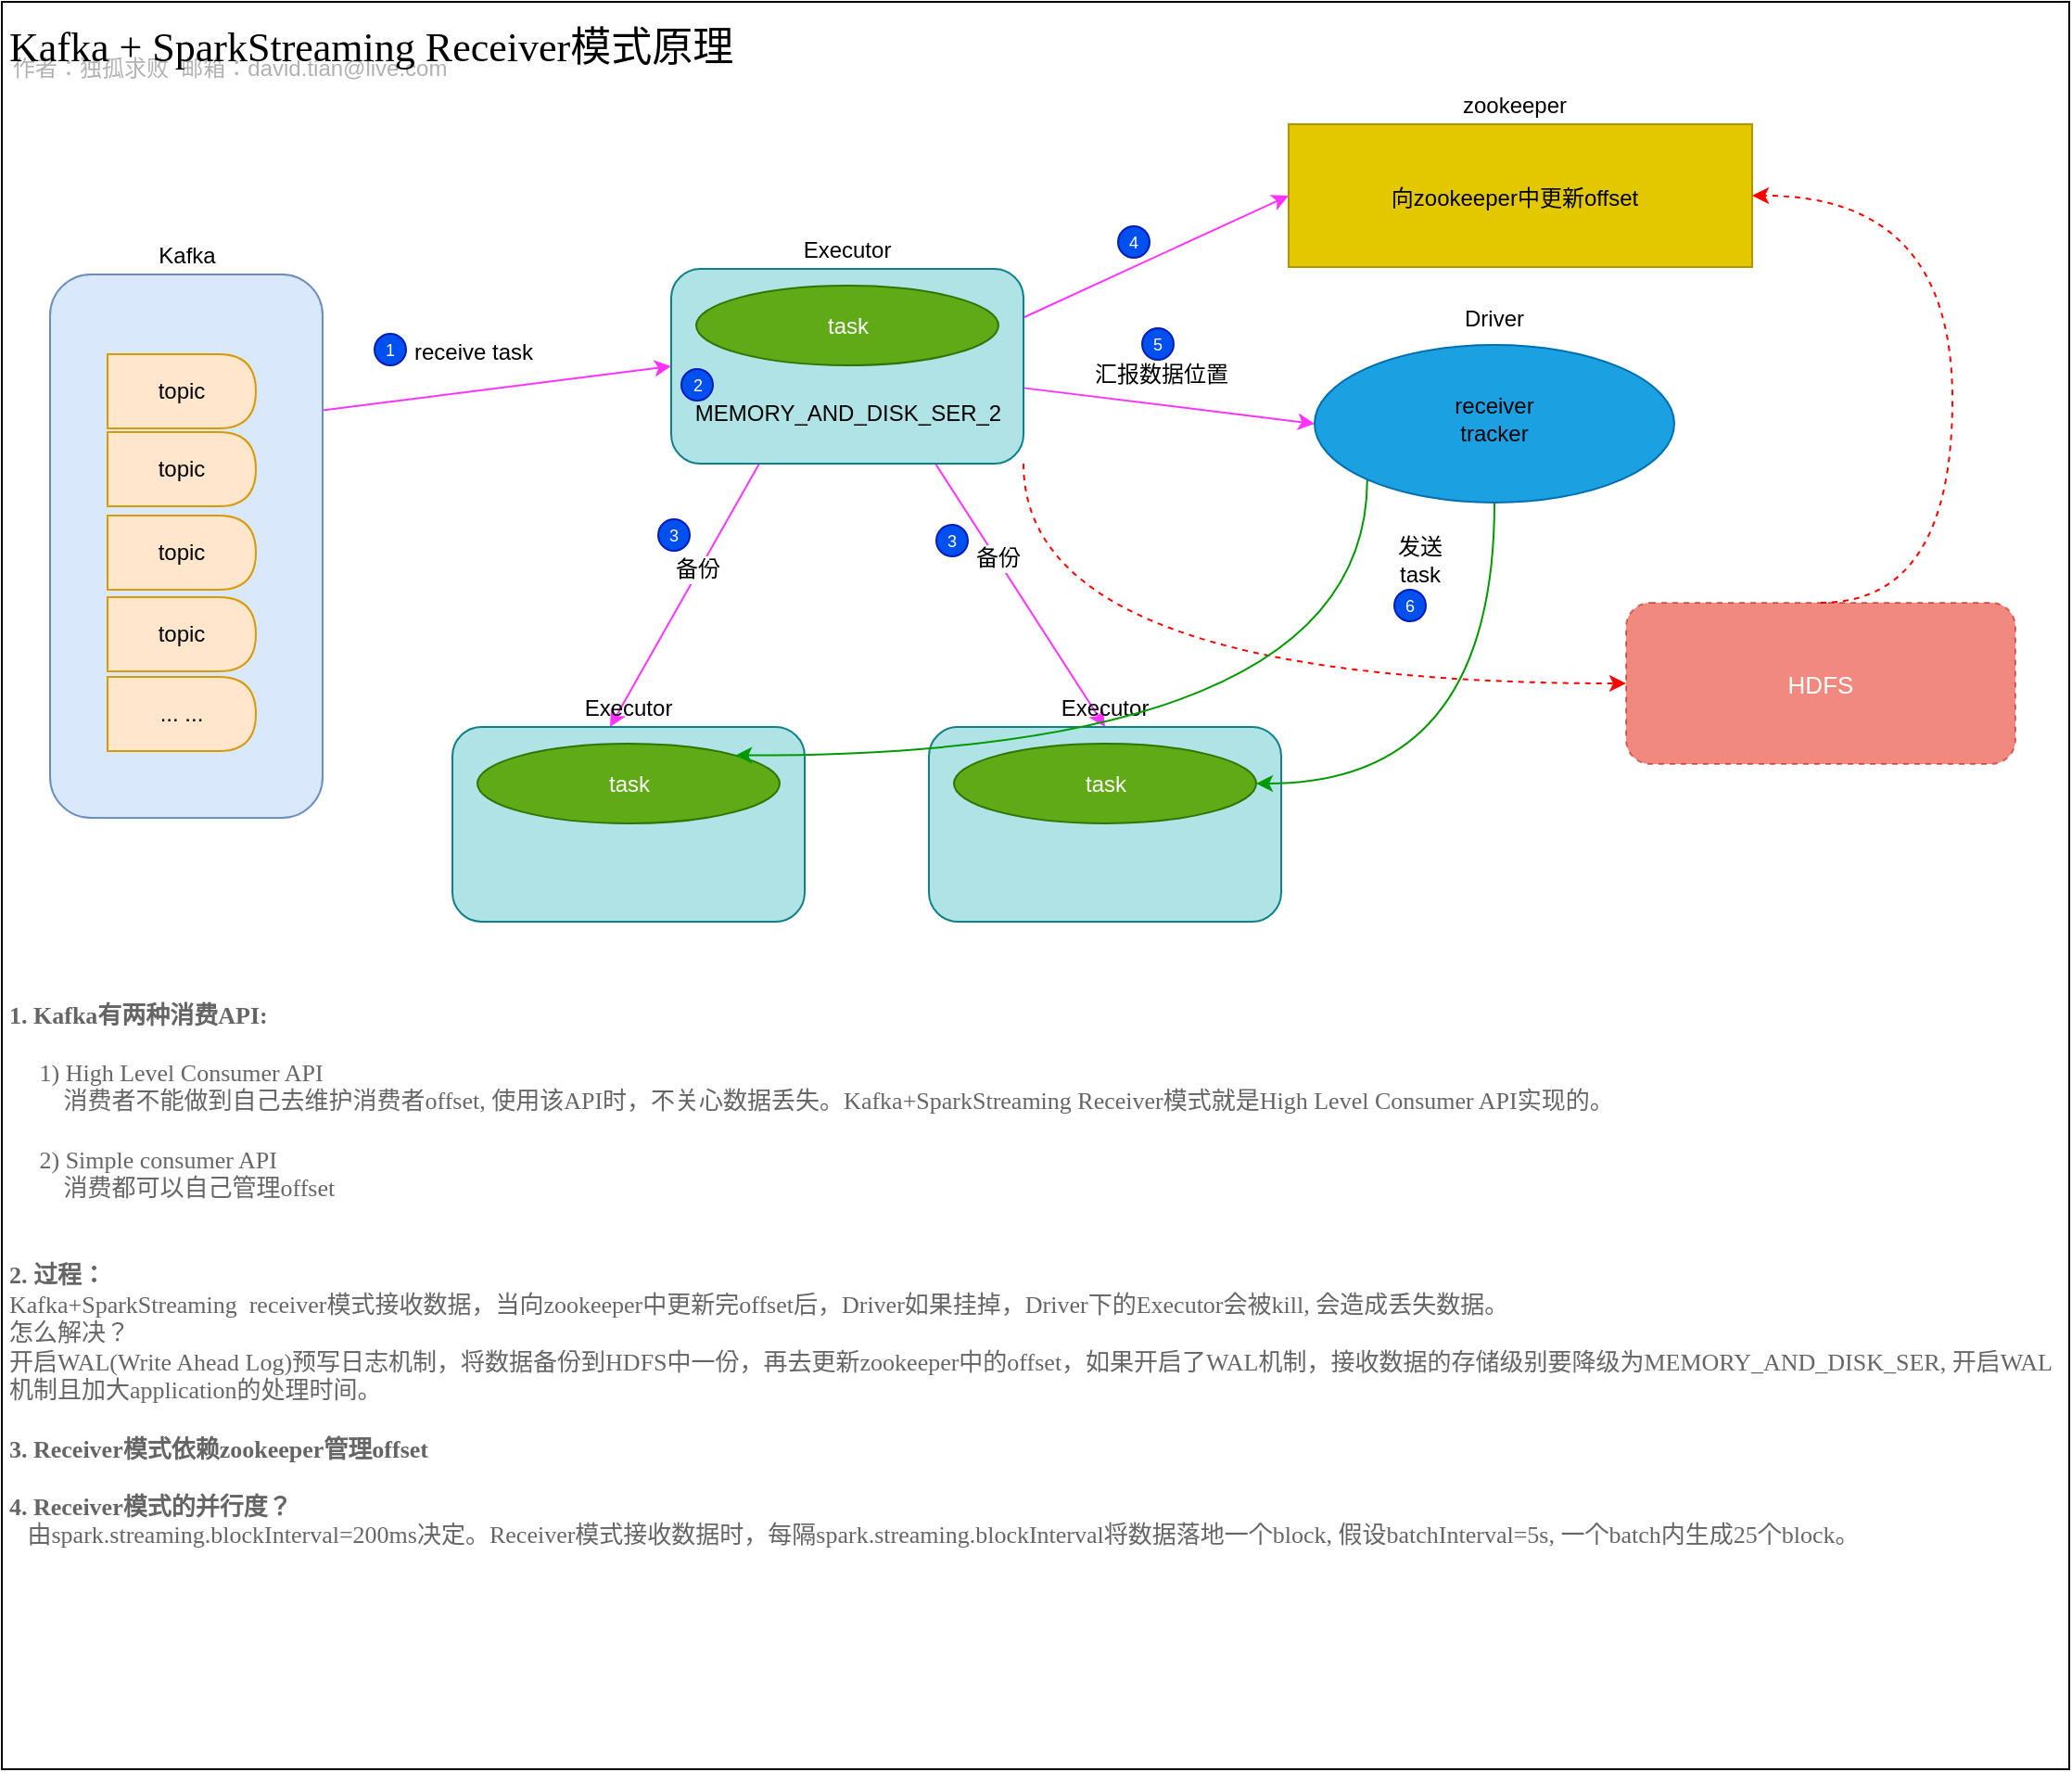 <mxfile version="12.9.3" type="github"><diagram id="x1M4ee07AqdyKMkze1MH" name="Page-1"><mxGraphModel dx="1600" dy="281" grid="0" gridSize="10" guides="1" tooltips="1" connect="1" arrows="1" fold="1" page="1" pageScale="1" pageWidth="850" pageHeight="1100" math="0" shadow="0"><root><mxCell id="0"/><mxCell id="1" parent="0"/><mxCell id="5oGrpHbgUg6ms4f6cxof-64" value="" style="rounded=0;whiteSpace=wrap;html=1;fontSize=12;align=left;" vertex="1" parent="1"><mxGeometry x="92" y="13" width="1115" height="953" as="geometry"/></mxCell><mxCell id="5oGrpHbgUg6ms4f6cxof-13" style="rounded=0;orthogonalLoop=1;jettySize=auto;html=1;exitX=1;exitY=0.25;exitDx=0;exitDy=0;entryX=0;entryY=0.5;entryDx=0;entryDy=0;strokeColor=#FF33FF;" edge="1" parent="1" source="5oGrpHbgUg6ms4f6cxof-1" target="5oGrpHbgUg6ms4f6cxof-9"><mxGeometry relative="1" as="geometry"/></mxCell><mxCell id="5oGrpHbgUg6ms4f6cxof-14" value="receive task" style="text;html=1;align=center;verticalAlign=middle;resizable=0;points=[];labelBackgroundColor=#ffffff;" vertex="1" connectable="0" parent="5oGrpHbgUg6ms4f6cxof-13"><mxGeometry x="-0.149" y="1" relative="1" as="geometry"><mxPoint x="1.2" y="-20.13" as="offset"/></mxGeometry></mxCell><mxCell id="5oGrpHbgUg6ms4f6cxof-1" value="" style="rounded=1;whiteSpace=wrap;html=1;fillColor=#dae8fc;strokeColor=#6c8ebf;" vertex="1" parent="1"><mxGeometry x="118" y="160" width="147" height="293" as="geometry"/></mxCell><mxCell id="5oGrpHbgUg6ms4f6cxof-2" value="Kafka" style="text;html=1;strokeColor=none;fillColor=none;align=center;verticalAlign=middle;whiteSpace=wrap;rounded=0;" vertex="1" parent="1"><mxGeometry x="172" y="140" width="40" height="20" as="geometry"/></mxCell><mxCell id="5oGrpHbgUg6ms4f6cxof-4" value="topic" style="shape=delay;whiteSpace=wrap;html=1;fillColor=#ffe6cc;strokeColor=#d79b00;" vertex="1" parent="1"><mxGeometry x="149" y="203" width="80" height="40" as="geometry"/></mxCell><mxCell id="5oGrpHbgUg6ms4f6cxof-5" value="topic" style="shape=delay;whiteSpace=wrap;html=1;fillColor=#ffe6cc;strokeColor=#d79b00;" vertex="1" parent="1"><mxGeometry x="149" y="245" width="80" height="40" as="geometry"/></mxCell><mxCell id="5oGrpHbgUg6ms4f6cxof-6" value="topic" style="shape=delay;whiteSpace=wrap;html=1;fillColor=#ffe6cc;strokeColor=#d79b00;" vertex="1" parent="1"><mxGeometry x="149" y="290" width="80" height="40" as="geometry"/></mxCell><mxCell id="5oGrpHbgUg6ms4f6cxof-7" value="topic" style="shape=delay;whiteSpace=wrap;html=1;fillColor=#ffe6cc;strokeColor=#d79b00;" vertex="1" parent="1"><mxGeometry x="149" y="334" width="80" height="40" as="geometry"/></mxCell><mxCell id="5oGrpHbgUg6ms4f6cxof-8" value="... ..." style="shape=delay;whiteSpace=wrap;html=1;fillColor=#ffe6cc;strokeColor=#d79b00;" vertex="1" parent="1"><mxGeometry x="149" y="377" width="80" height="40" as="geometry"/></mxCell><mxCell id="5oGrpHbgUg6ms4f6cxof-23" style="edgeStyle=none;rounded=0;orthogonalLoop=1;jettySize=auto;html=1;exitX=0.25;exitY=1;exitDx=0;exitDy=0;entryX=0.25;entryY=1;entryDx=0;entryDy=0;strokeColor=#FF33FF;" edge="1" parent="1" source="5oGrpHbgUg6ms4f6cxof-9" target="5oGrpHbgUg6ms4f6cxof-16"><mxGeometry relative="1" as="geometry"/></mxCell><mxCell id="5oGrpHbgUg6ms4f6cxof-25" value="备份" style="text;html=1;align=center;verticalAlign=middle;resizable=0;points=[];labelBackgroundColor=#ffffff;" vertex="1" connectable="0" parent="5oGrpHbgUg6ms4f6cxof-23"><mxGeometry x="-0.188" y="-1" relative="1" as="geometry"><mxPoint y="-1" as="offset"/></mxGeometry></mxCell><mxCell id="5oGrpHbgUg6ms4f6cxof-24" style="edgeStyle=none;rounded=0;orthogonalLoop=1;jettySize=auto;html=1;exitX=0.75;exitY=1;exitDx=0;exitDy=0;entryX=0.5;entryY=1;entryDx=0;entryDy=0;strokeColor=#FF33FF;" edge="1" parent="1" source="5oGrpHbgUg6ms4f6cxof-9" target="5oGrpHbgUg6ms4f6cxof-20"><mxGeometry relative="1" as="geometry"/></mxCell><mxCell id="5oGrpHbgUg6ms4f6cxof-26" value="备份" style="text;html=1;align=center;verticalAlign=middle;resizable=0;points=[];labelBackgroundColor=#ffffff;" vertex="1" connectable="0" parent="5oGrpHbgUg6ms4f6cxof-24"><mxGeometry x="-0.27" relative="1" as="geometry"><mxPoint y="-1" as="offset"/></mxGeometry></mxCell><mxCell id="5oGrpHbgUg6ms4f6cxof-29" style="edgeStyle=none;rounded=0;orthogonalLoop=1;jettySize=auto;html=1;exitX=1;exitY=0.25;exitDx=0;exitDy=0;entryX=0;entryY=0.5;entryDx=0;entryDy=0;strokeColor=#FF33FF;" edge="1" parent="1" source="5oGrpHbgUg6ms4f6cxof-9" target="5oGrpHbgUg6ms4f6cxof-27"><mxGeometry relative="1" as="geometry"/></mxCell><mxCell id="5oGrpHbgUg6ms4f6cxof-32" style="edgeStyle=none;rounded=0;orthogonalLoop=1;jettySize=auto;html=1;entryX=0;entryY=0.5;entryDx=0;entryDy=0;strokeColor=#FF33FF;" edge="1" parent="1" source="5oGrpHbgUg6ms4f6cxof-9" target="5oGrpHbgUg6ms4f6cxof-31"><mxGeometry relative="1" as="geometry"/></mxCell><mxCell id="5oGrpHbgUg6ms4f6cxof-37" value="汇报数据位置" style="text;html=1;align=center;verticalAlign=middle;resizable=0;points=[];labelBackgroundColor=#ffffff;" vertex="1" connectable="0" parent="5oGrpHbgUg6ms4f6cxof-32"><mxGeometry x="-0.135" y="1" relative="1" as="geometry"><mxPoint x="5.39" y="-14.5" as="offset"/></mxGeometry></mxCell><mxCell id="5oGrpHbgUg6ms4f6cxof-58" style="edgeStyle=orthogonalEdgeStyle;curved=1;rounded=0;orthogonalLoop=1;jettySize=auto;html=1;exitX=1;exitY=1;exitDx=0;exitDy=0;entryX=0;entryY=0.5;entryDx=0;entryDy=0;strokeColor=#FF0000;fontSize=13;dashed=1;" edge="1" parent="1" source="5oGrpHbgUg6ms4f6cxof-9" target="5oGrpHbgUg6ms4f6cxof-57"><mxGeometry relative="1" as="geometry"/></mxCell><mxCell id="5oGrpHbgUg6ms4f6cxof-9" value="" style="rounded=1;whiteSpace=wrap;html=1;fillColor=#b0e3e6;strokeColor=#0e8088;" vertex="1" parent="1"><mxGeometry x="453" y="157" width="190" height="105" as="geometry"/></mxCell><mxCell id="5oGrpHbgUg6ms4f6cxof-10" value="Executor" style="text;html=1;strokeColor=none;fillColor=none;align=center;verticalAlign=middle;whiteSpace=wrap;rounded=0;" vertex="1" parent="1"><mxGeometry x="528" y="137" width="40" height="20" as="geometry"/></mxCell><mxCell id="5oGrpHbgUg6ms4f6cxof-11" value="task" style="ellipse;whiteSpace=wrap;html=1;fillColor=#60a917;strokeColor=#2D7600;fontColor=#ffffff;" vertex="1" parent="1"><mxGeometry x="466.5" y="166" width="163" height="43" as="geometry"/></mxCell><mxCell id="5oGrpHbgUg6ms4f6cxof-12" value="MEMORY_AND_DISK_SER_2" style="text;html=1;strokeColor=none;fillColor=none;align=center;verticalAlign=middle;whiteSpace=wrap;rounded=0;" vertex="1" parent="1"><mxGeometry x="475.5" y="222" width="145" height="26" as="geometry"/></mxCell><mxCell id="5oGrpHbgUg6ms4f6cxof-15" value="" style="rounded=1;whiteSpace=wrap;html=1;fillColor=#b0e3e6;strokeColor=#0e8088;" vertex="1" parent="1"><mxGeometry x="335" y="404" width="190" height="105" as="geometry"/></mxCell><mxCell id="5oGrpHbgUg6ms4f6cxof-16" value="Executor" style="text;html=1;strokeColor=none;fillColor=none;align=center;verticalAlign=middle;whiteSpace=wrap;rounded=0;" vertex="1" parent="1"><mxGeometry x="410" y="384" width="40" height="20" as="geometry"/></mxCell><mxCell id="5oGrpHbgUg6ms4f6cxof-17" value="task" style="ellipse;whiteSpace=wrap;html=1;fillColor=#60a917;strokeColor=#2D7600;fontColor=#ffffff;" vertex="1" parent="1"><mxGeometry x="348.5" y="413" width="163" height="43" as="geometry"/></mxCell><mxCell id="5oGrpHbgUg6ms4f6cxof-19" value="" style="rounded=1;whiteSpace=wrap;html=1;fillColor=#b0e3e6;strokeColor=#0e8088;" vertex="1" parent="1"><mxGeometry x="592" y="404" width="190" height="105" as="geometry"/></mxCell><mxCell id="5oGrpHbgUg6ms4f6cxof-20" value="Executor" style="text;html=1;strokeColor=none;fillColor=none;align=center;verticalAlign=middle;whiteSpace=wrap;rounded=0;" vertex="1" parent="1"><mxGeometry x="667" y="384" width="40" height="20" as="geometry"/></mxCell><mxCell id="5oGrpHbgUg6ms4f6cxof-21" value="task" style="ellipse;whiteSpace=wrap;html=1;fillColor=#60a917;strokeColor=#2D7600;fontColor=#ffffff;" vertex="1" parent="1"><mxGeometry x="605.5" y="413" width="163" height="43" as="geometry"/></mxCell><mxCell id="5oGrpHbgUg6ms4f6cxof-27" value="" style="rounded=0;whiteSpace=wrap;html=1;fillColor=#e3c800;strokeColor=#B09500;fontColor=#ffffff;" vertex="1" parent="1"><mxGeometry x="786" y="79" width="250" height="77" as="geometry"/></mxCell><mxCell id="5oGrpHbgUg6ms4f6cxof-28" value="zookeeper" style="text;html=1;strokeColor=none;fillColor=none;align=center;verticalAlign=middle;whiteSpace=wrap;rounded=0;" vertex="1" parent="1"><mxGeometry x="888" y="59" width="40" height="20" as="geometry"/></mxCell><mxCell id="5oGrpHbgUg6ms4f6cxof-30" value="向zookeeper中更新offset" style="text;html=1;strokeColor=none;fillColor=none;align=center;verticalAlign=middle;whiteSpace=wrap;rounded=0;" vertex="1" parent="1"><mxGeometry x="818" y="101" width="180" height="36" as="geometry"/></mxCell><mxCell id="5oGrpHbgUg6ms4f6cxof-41" style="edgeStyle=orthogonalEdgeStyle;curved=1;rounded=0;orthogonalLoop=1;jettySize=auto;html=1;entryX=1;entryY=0;entryDx=0;entryDy=0;exitX=0;exitY=1;exitDx=0;exitDy=0;strokeColor=#009900;" edge="1" parent="1" source="5oGrpHbgUg6ms4f6cxof-31" target="5oGrpHbgUg6ms4f6cxof-17"><mxGeometry relative="1" as="geometry"><mxPoint x="828" y="265" as="sourcePoint"/><Array as="points"><mxPoint x="828" y="419"/></Array></mxGeometry></mxCell><mxCell id="5oGrpHbgUg6ms4f6cxof-42" style="edgeStyle=orthogonalEdgeStyle;curved=1;rounded=0;orthogonalLoop=1;jettySize=auto;html=1;exitX=0.5;exitY=1;exitDx=0;exitDy=0;entryX=1;entryY=0.5;entryDx=0;entryDy=0;strokeColor=#009900;" edge="1" parent="1" source="5oGrpHbgUg6ms4f6cxof-31" target="5oGrpHbgUg6ms4f6cxof-21"><mxGeometry relative="1" as="geometry"/></mxCell><mxCell id="5oGrpHbgUg6ms4f6cxof-31" value="" style="ellipse;whiteSpace=wrap;html=1;fillColor=#1ba1e2;strokeColor=#006EAF;fontColor=#ffffff;" vertex="1" parent="1"><mxGeometry x="800" y="198" width="194" height="85" as="geometry"/></mxCell><mxCell id="5oGrpHbgUg6ms4f6cxof-35" value="Driver" style="text;html=1;strokeColor=none;fillColor=none;align=center;verticalAlign=middle;whiteSpace=wrap;rounded=0;" vertex="1" parent="1"><mxGeometry x="877" y="174" width="40" height="20" as="geometry"/></mxCell><mxCell id="5oGrpHbgUg6ms4f6cxof-36" value="receiver tracker" style="text;html=1;strokeColor=none;fillColor=none;align=center;verticalAlign=middle;whiteSpace=wrap;rounded=0;" vertex="1" parent="1"><mxGeometry x="858" y="226" width="78" height="24" as="geometry"/></mxCell><mxCell id="5oGrpHbgUg6ms4f6cxof-43" value="发送task" style="text;html=1;strokeColor=none;fillColor=none;align=center;verticalAlign=middle;whiteSpace=wrap;rounded=0;" vertex="1" parent="1"><mxGeometry x="837" y="304" width="40" height="20" as="geometry"/></mxCell><mxCell id="5oGrpHbgUg6ms4f6cxof-46" value="1" style="ellipse;whiteSpace=wrap;html=1;aspect=fixed;fillColor=#0050ef;strokeColor=#001DBC;fontColor=#ffffff;fontSize=9;" vertex="1" parent="1"><mxGeometry x="293" y="192" width="17" height="17" as="geometry"/></mxCell><mxCell id="5oGrpHbgUg6ms4f6cxof-50" value="2" style="ellipse;whiteSpace=wrap;html=1;aspect=fixed;fillColor=#0050ef;strokeColor=#001DBC;fontColor=#ffffff;fontSize=9;" vertex="1" parent="1"><mxGeometry x="458.5" y="211" width="17" height="17" as="geometry"/></mxCell><mxCell id="5oGrpHbgUg6ms4f6cxof-51" value="3" style="ellipse;whiteSpace=wrap;html=1;aspect=fixed;fillColor=#0050ef;strokeColor=#001DBC;fontColor=#ffffff;fontSize=9;" vertex="1" parent="1"><mxGeometry x="446" y="292" width="17" height="17" as="geometry"/></mxCell><mxCell id="5oGrpHbgUg6ms4f6cxof-52" value="3" style="ellipse;whiteSpace=wrap;html=1;aspect=fixed;fillColor=#0050ef;strokeColor=#001DBC;fontColor=#ffffff;fontSize=9;" vertex="1" parent="1"><mxGeometry x="596" y="295" width="17" height="17" as="geometry"/></mxCell><mxCell id="5oGrpHbgUg6ms4f6cxof-53" value="4" style="ellipse;whiteSpace=wrap;html=1;aspect=fixed;fillColor=#0050ef;strokeColor=#001DBC;fontColor=#ffffff;fontSize=9;" vertex="1" parent="1"><mxGeometry x="694" y="134" width="17" height="17" as="geometry"/></mxCell><mxCell id="5oGrpHbgUg6ms4f6cxof-54" value="5" style="ellipse;whiteSpace=wrap;html=1;aspect=fixed;fillColor=#0050ef;strokeColor=#001DBC;fontColor=#ffffff;fontSize=9;" vertex="1" parent="1"><mxGeometry x="707" y="189" width="17" height="17" as="geometry"/></mxCell><mxCell id="5oGrpHbgUg6ms4f6cxof-55" value="6" style="ellipse;whiteSpace=wrap;html=1;aspect=fixed;fillColor=#0050ef;strokeColor=#001DBC;fontColor=#ffffff;fontSize=9;" vertex="1" parent="1"><mxGeometry x="843" y="330" width="17" height="17" as="geometry"/></mxCell><mxCell id="5oGrpHbgUg6ms4f6cxof-56" value="&lt;b&gt;&lt;br&gt;1. Kafka有两种消费API:&lt;/b&gt;&lt;br&gt;&lt;br&gt;&amp;nbsp; &amp;nbsp; &amp;nbsp;1) High Level Consumer API &lt;br&gt;&amp;nbsp; &amp;nbsp; &amp;nbsp; &amp;nbsp; &amp;nbsp;消费者不能做到自己去维护消费者offset, 使用该API时，不关心数据丢失。Kafka+SparkStreaming Receiver模式就是High Level Consumer API实现的。&lt;br&gt;&lt;br&gt;&amp;nbsp; &amp;nbsp; &amp;nbsp;2) Simple consumer API&lt;br&gt;&amp;nbsp; &amp;nbsp; &amp;nbsp; &amp;nbsp; &amp;nbsp;消费都可以自己管理offset&lt;br&gt;&lt;br&gt;&lt;br&gt;&lt;b&gt;2. 过程：&lt;/b&gt;&lt;br&gt;Kafka+SparkStreaming &amp;nbsp;receiver模式接收数据，当向zookeeper中更新完offset后，Driver如果挂掉，Driver下的Executor会被kill, 会造成丢失数据。&lt;br&gt;怎么解决？&lt;br&gt;开启WAL(Write Ahead Log)预写日志机制，将数据备份到HDFS中一份，再去更新zookeeper中的offset，如果开启了WAL机制，接收数据的存储级别要降级为MEMORY_AND_DISK_SER, 开启WAL机制且加大application的处理时间。&lt;br&gt;&lt;br&gt;&lt;b&gt;3. Receiver模式依赖zookeeper管理offset&lt;br&gt;&lt;br&gt;4. Receiver模式的并行度？&lt;br&gt;&amp;nbsp; &lt;/b&gt;&amp;nbsp;由spark.streaming.blockInterval=200ms决定。Receiver模式接收数据时，每隔spark.streaming.blockInterval将数据落地一个block, 假设batchInterval=5s, 一个batch内生成25个block。" style="text;html=1;strokeColor=none;fillColor=none;align=left;verticalAlign=top;whiteSpace=wrap;rounded=0;fontSize=13;fontFamily=Comic Sans MS;textOpacity=60;" vertex="1" parent="1"><mxGeometry x="94" y="529" width="1110" height="374" as="geometry"/></mxCell><mxCell id="5oGrpHbgUg6ms4f6cxof-59" style="edgeStyle=orthogonalEdgeStyle;curved=1;rounded=0;orthogonalLoop=1;jettySize=auto;html=1;exitX=0.5;exitY=0;exitDx=0;exitDy=0;entryX=1;entryY=0.5;entryDx=0;entryDy=0;strokeColor=#FF0000;fontSize=13;dashed=1;" edge="1" parent="1" source="5oGrpHbgUg6ms4f6cxof-57" target="5oGrpHbgUg6ms4f6cxof-27"><mxGeometry relative="1" as="geometry"><Array as="points"><mxPoint x="1144" y="337"/><mxPoint x="1144" y="118"/></Array></mxGeometry></mxCell><mxCell id="5oGrpHbgUg6ms4f6cxof-57" value="HDFS" style="rounded=1;whiteSpace=wrap;html=1;fontSize=13;fillColor=#e51400;strokeColor=#B20000;fontColor=#ffffff;dashed=1;shadow=0;opacity=50;" vertex="1" parent="1"><mxGeometry x="968" y="337" width="210" height="87" as="geometry"/></mxCell><mxCell id="5oGrpHbgUg6ms4f6cxof-60" value="Kafka + SparkStreaming Receiver模式原理" style="text;html=1;strokeColor=none;fillColor=none;align=left;verticalAlign=middle;whiteSpace=wrap;rounded=0;fontSize=22;fontFamily=Comic Sans MS;" vertex="1" parent="1"><mxGeometry x="94" y="15" width="1112" height="45" as="geometry"/></mxCell><mxCell id="5oGrpHbgUg6ms4f6cxof-61" value="作者：独孤求败 &amp;nbsp;邮箱：david.tian@live.com" style="text;html=1;strokeColor=none;fillColor=none;align=left;verticalAlign=middle;whiteSpace=wrap;rounded=0;fontSize=12;shadow=0;textOpacity=30;" vertex="1" parent="1"><mxGeometry x="96" y="28" width="383" height="41" as="geometry"/></mxCell></root></mxGraphModel></diagram></mxfile>